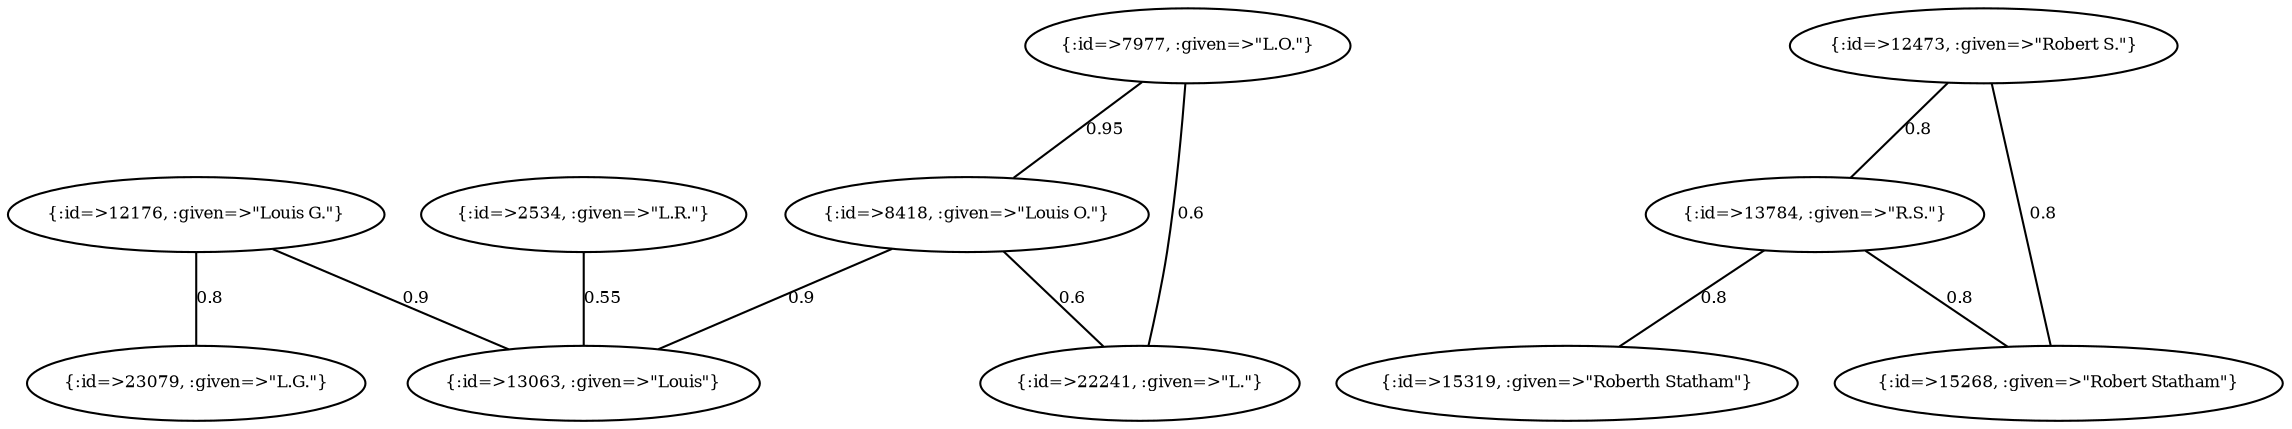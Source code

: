 graph Collector__WeightedGraph {
    "{:id=>2534, :given=>\"L.R.\"}" [
        fontsize = 8,
        label = "{:id=>2534, :given=>\"L.R.\"}"
    ]

    "{:id=>7977, :given=>\"L.O.\"}" [
        fontsize = 8,
        label = "{:id=>7977, :given=>\"L.O.\"}"
    ]

    "{:id=>8418, :given=>\"Louis O.\"}" [
        fontsize = 8,
        label = "{:id=>8418, :given=>\"Louis O.\"}"
    ]

    "{:id=>12176, :given=>\"Louis G.\"}" [
        fontsize = 8,
        label = "{:id=>12176, :given=>\"Louis G.\"}"
    ]

    "{:id=>12473, :given=>\"Robert S.\"}" [
        fontsize = 8,
        label = "{:id=>12473, :given=>\"Robert S.\"}"
    ]

    "{:id=>13063, :given=>\"Louis\"}" [
        fontsize = 8,
        label = "{:id=>13063, :given=>\"Louis\"}"
    ]

    "{:id=>13784, :given=>\"R.S.\"}" [
        fontsize = 8,
        label = "{:id=>13784, :given=>\"R.S.\"}"
    ]

    "{:id=>15268, :given=>\"Robert Statham\"}" [
        fontsize = 8,
        label = "{:id=>15268, :given=>\"Robert Statham\"}"
    ]

    "{:id=>15319, :given=>\"Roberth Statham\"}" [
        fontsize = 8,
        label = "{:id=>15319, :given=>\"Roberth Statham\"}"
    ]

    "{:id=>22241, :given=>\"L.\"}" [
        fontsize = 8,
        label = "{:id=>22241, :given=>\"L.\"}"
    ]

    "{:id=>23079, :given=>\"L.G.\"}" [
        fontsize = 8,
        label = "{:id=>23079, :given=>\"L.G.\"}"
    ]

    "{:id=>2534, :given=>\"L.R.\"}" -- "{:id=>13063, :given=>\"Louis\"}" [
        fontsize = 8,
        label = 0.55
    ]

    "{:id=>7977, :given=>\"L.O.\"}" -- "{:id=>8418, :given=>\"Louis O.\"}" [
        fontsize = 8,
        label = 0.95
    ]

    "{:id=>7977, :given=>\"L.O.\"}" -- "{:id=>22241, :given=>\"L.\"}" [
        fontsize = 8,
        label = 0.6
    ]

    "{:id=>8418, :given=>\"Louis O.\"}" -- "{:id=>13063, :given=>\"Louis\"}" [
        fontsize = 8,
        label = 0.9
    ]

    "{:id=>8418, :given=>\"Louis O.\"}" -- "{:id=>22241, :given=>\"L.\"}" [
        fontsize = 8,
        label = 0.6
    ]

    "{:id=>12176, :given=>\"Louis G.\"}" -- "{:id=>13063, :given=>\"Louis\"}" [
        fontsize = 8,
        label = 0.9
    ]

    "{:id=>12176, :given=>\"Louis G.\"}" -- "{:id=>23079, :given=>\"L.G.\"}" [
        fontsize = 8,
        label = 0.8
    ]

    "{:id=>12473, :given=>\"Robert S.\"}" -- "{:id=>13784, :given=>\"R.S.\"}" [
        fontsize = 8,
        label = 0.8
    ]

    "{:id=>12473, :given=>\"Robert S.\"}" -- "{:id=>15268, :given=>\"Robert Statham\"}" [
        fontsize = 8,
        label = 0.8
    ]

    "{:id=>13784, :given=>\"R.S.\"}" -- "{:id=>15268, :given=>\"Robert Statham\"}" [
        fontsize = 8,
        label = 0.8
    ]

    "{:id=>13784, :given=>\"R.S.\"}" -- "{:id=>15319, :given=>\"Roberth Statham\"}" [
        fontsize = 8,
        label = 0.8
    ]
}
